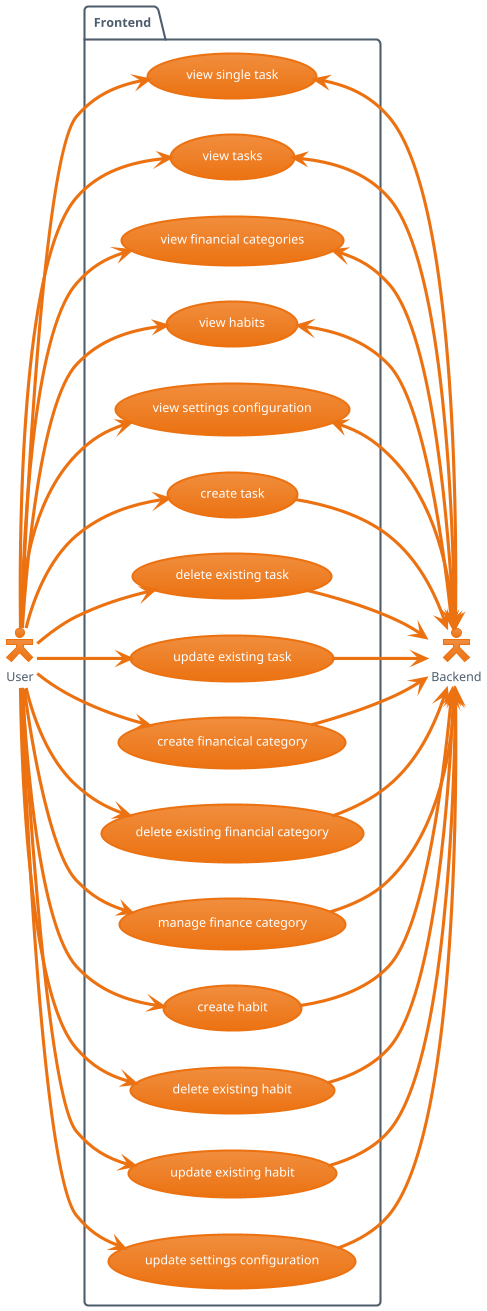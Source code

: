 @startuml FrontendUses
!theme aws-orange
skinparam actorStyle Hollow
left to right direction
:User: as u
:Backend: as b

package Frontend {
    usecase "create task" as c_task
    usecase "delete existing task" as d_task
    usecase "update existing task" as u_task
    usecase "view single task" as single_task
    usecase "view tasks" as v_tasks

    usecase "create financical category" as c_finance
    usecase "delete existing financial category" as d_finance
    usecase "manage finance category" as m_finance
    usecase "view financial categories" as v_finance

    usecase "create habit" as c_habit
    usecase "delete existing habit" as d_habit
    usecase "update existing habit" as u_habit
    usecase "view habits" as v_habit

    usecase "update settings configuration" as u_settings
    usecase "view settings configuration" as v_settings
}

u --> c_task
c_task --> b
u --> d_task
d_task --> b
u --> u_task
u_task --> b
u --> single_task
single_task <-> b
u --> v_tasks
v_tasks <-> b

u --> c_finance
c_finance --> b
u --> d_finance
d_finance --> b
u --> m_finance
m_finance --> b
u --> v_finance
v_finance <-> b

u --> c_habit
c_habit --> b
u --> d_habit
d_habit --> b
u --> u_habit
u_habit --> b
u --> v_habit
v_habit <-> b

u --> v_settings
v_settings <-> b
u --> u_settings
u_settings --> b

@enduml

@startuml BackendUses
!theme aws-orange
skinparam actorStyle Hollow
left to right direction
:WebApp: as w
:Database: as db

package Backend {
    usecase "create task entry" as c_task
    usecase "delete task entry" as d_task
    usecase "fetch single task" as single_task
    usecase "fetch all tasks" as f_task
    usecase "update task entry" as u_task

    usecase "create financial category" as c_finance
    usecase "delete financial category" as d_finance
    usecase "fetch all financial categories" as f_finance
    usecase "fetch single financial category" as single_finance
    usecase "update finance category" as u_finance

    usecase "create habit entry" as c_habit
    usecase "delete habit entry" as d_habit
    usecase "fetch all habit entries" as f_habit
    usecase "fetch single habit entry" as single_habit
    usecase "update existing habit" as u_habit

    usecase "fetch settings configuration" as f_settings
    usecase "update settings configuration" as u_settings
}

w --> c_task
c_task --> db
w --> d_task
d_task --> db
w <-> single_task
single_task <-> db
w <-> f_task
f_task <-> db
w --> u_task
u_task --> db

w --> c_finance
c_finance --> db
w --> d_finance
d_finance --> db
w <-> f_finance
f_finance <-> db
w <-> single_finance
single_finance <-> db
w --> u_finance
u_finance --> db

w --> c_habit
c_habit --> db
w --> d_habit
d_habit --> db
w <-> f_habit
f_habit <-> db
w <-> single_habit
single_habit <-> db
w --> u_habit
u_habit --> db

w <-> f_settings
w --> u_settings

@enduml